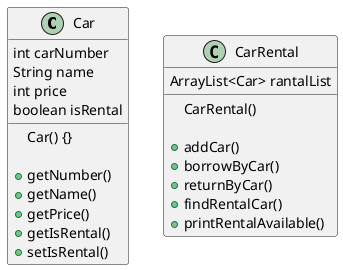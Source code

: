@startuml

class Car {
    int carNumber
    String name
    int price
    boolean isRental

    Car() {}

    +getNumber()
    +getName()
    +getPrice()
    +getIsRental()
    +setIsRental()
}

class CarRental {
    ArrayList<Car> rantalList

    CarRental()

    +addCar()
    +borrowByCar()
    +returnByCar()
    +findRentalCar()
    +printRentalAvailable()
}

@enduml